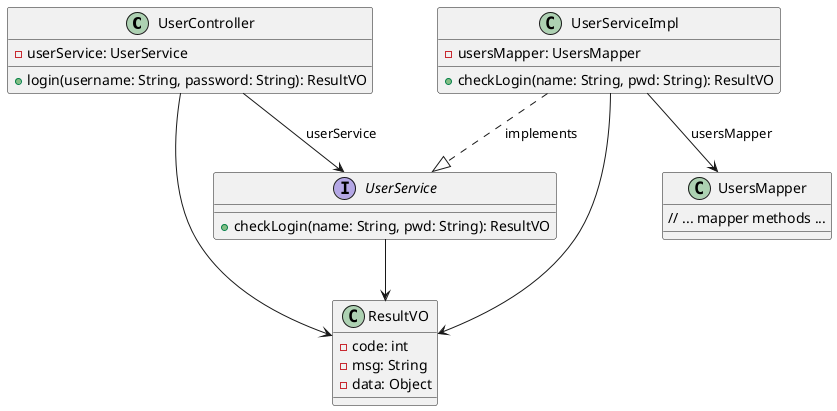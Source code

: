 @startuml

class UserController {
    - userService: UserService
    + login(username: String, password: String): ResultVO
}

interface UserService {
    + checkLogin(name: String, pwd: String): ResultVO
}

class UserServiceImpl {
    - usersMapper: UsersMapper
    + checkLogin(name: String, pwd: String): ResultVO
}

class UsersMapper {
// ... mapper methods ...
}

class ResultVO {
    - code: int
    - msg: String
    - data: Object
}

UserController --> UserService : userService
UserController --> ResultVO
UserService --> ResultVO
UserServiceImpl ..|> UserService : implements
UserServiceImpl --> UsersMapper : usersMapper
UserServiceImpl --> ResultVO

@enduml
